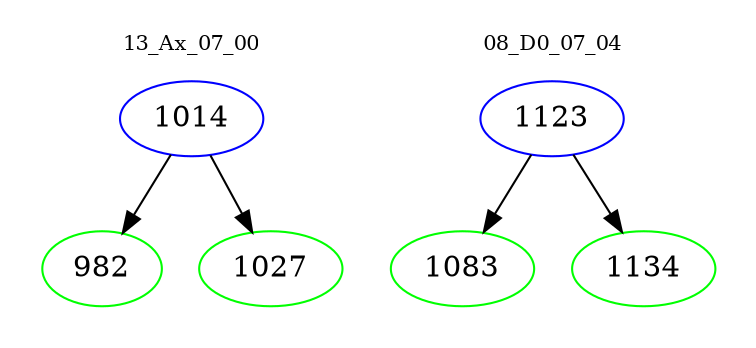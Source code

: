 digraph{
subgraph cluster_0 {
color = white
label = "13_Ax_07_00";
fontsize=10;
T0_1014 [label="1014", color="blue"]
T0_1014 -> T0_982 [color="black"]
T0_982 [label="982", color="green"]
T0_1014 -> T0_1027 [color="black"]
T0_1027 [label="1027", color="green"]
}
subgraph cluster_1 {
color = white
label = "08_D0_07_04";
fontsize=10;
T1_1123 [label="1123", color="blue"]
T1_1123 -> T1_1083 [color="black"]
T1_1083 [label="1083", color="green"]
T1_1123 -> T1_1134 [color="black"]
T1_1134 [label="1134", color="green"]
}
}
